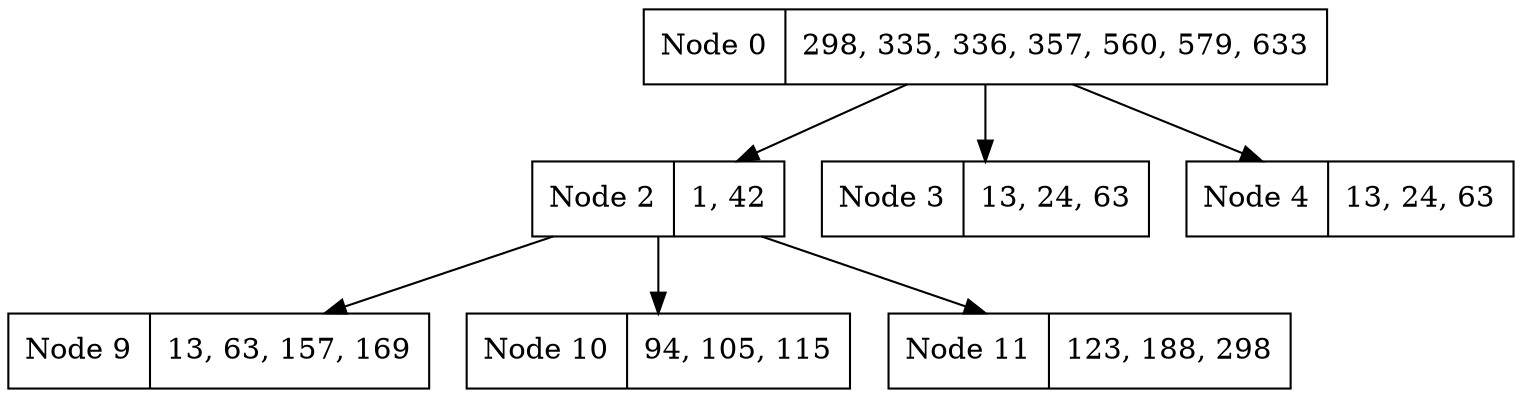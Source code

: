 digraph H {
"0" [
  label = "Node 0 | 298, 335, 336, 357, 560, 579, 633 "
  shape="record"
];
"0" -> "2"
"2" [
  label = "Node 2 | 1, 42 "
  shape="record"
];
"2" -> "9"
"9" [
  label = "Node 9 | 13, 63, 157, 169 "
  shape="record"
];
"2" -> "10"
"10" [
  label = "Node 10 | 94, 105, 115 "
  shape="record"
];
"2" -> "11"
"11" [
  label = "Node 11 | 123, 188, 298 "
  shape="record"
];
"0" -> "3"
"3" [
  label = "Node 3 | 13, 24, 63 "
  shape="record"
];
"0" -> "4"
"4" [
  label = "Node 4 | 13, 24, 63 "
  shape="record"
];
}

